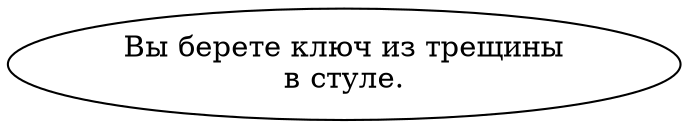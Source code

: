 digraph uzchair {
  "start" [style=filled       fillcolor="#FFFFFF"       color="#000000"]
  "start" [label="Вы берете ключ из трещины\nв стуле."]
}